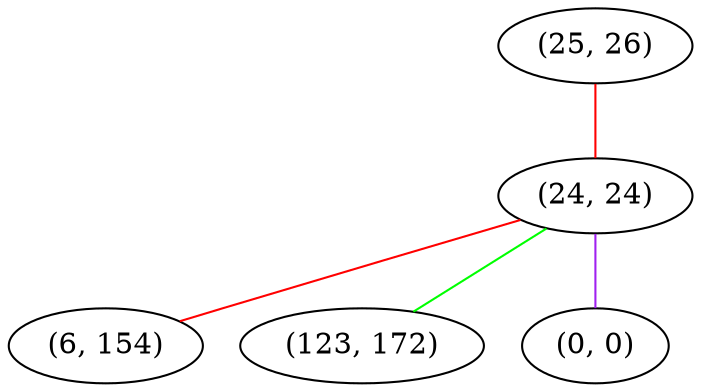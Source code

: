 graph "" {
"(25, 26)";
"(24, 24)";
"(6, 154)";
"(123, 172)";
"(0, 0)";
"(25, 26)" -- "(24, 24)"  [color=red, key=0, weight=1];
"(24, 24)" -- "(6, 154)"  [color=red, key=0, weight=1];
"(24, 24)" -- "(123, 172)"  [color=green, key=0, weight=2];
"(24, 24)" -- "(0, 0)"  [color=purple, key=0, weight=4];
}
